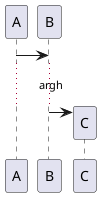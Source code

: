 {
  "sha1": "m9erp6lofiw3ebxc7w39d4q8zw6nkra",
  "insertion": {
    "when": "2024-06-03T18:59:35.011Z",
    "user": "plantuml@gmail.com"
  }
}
@startuml
A -> B
create C
... argh ...
B -> C
@enduml
